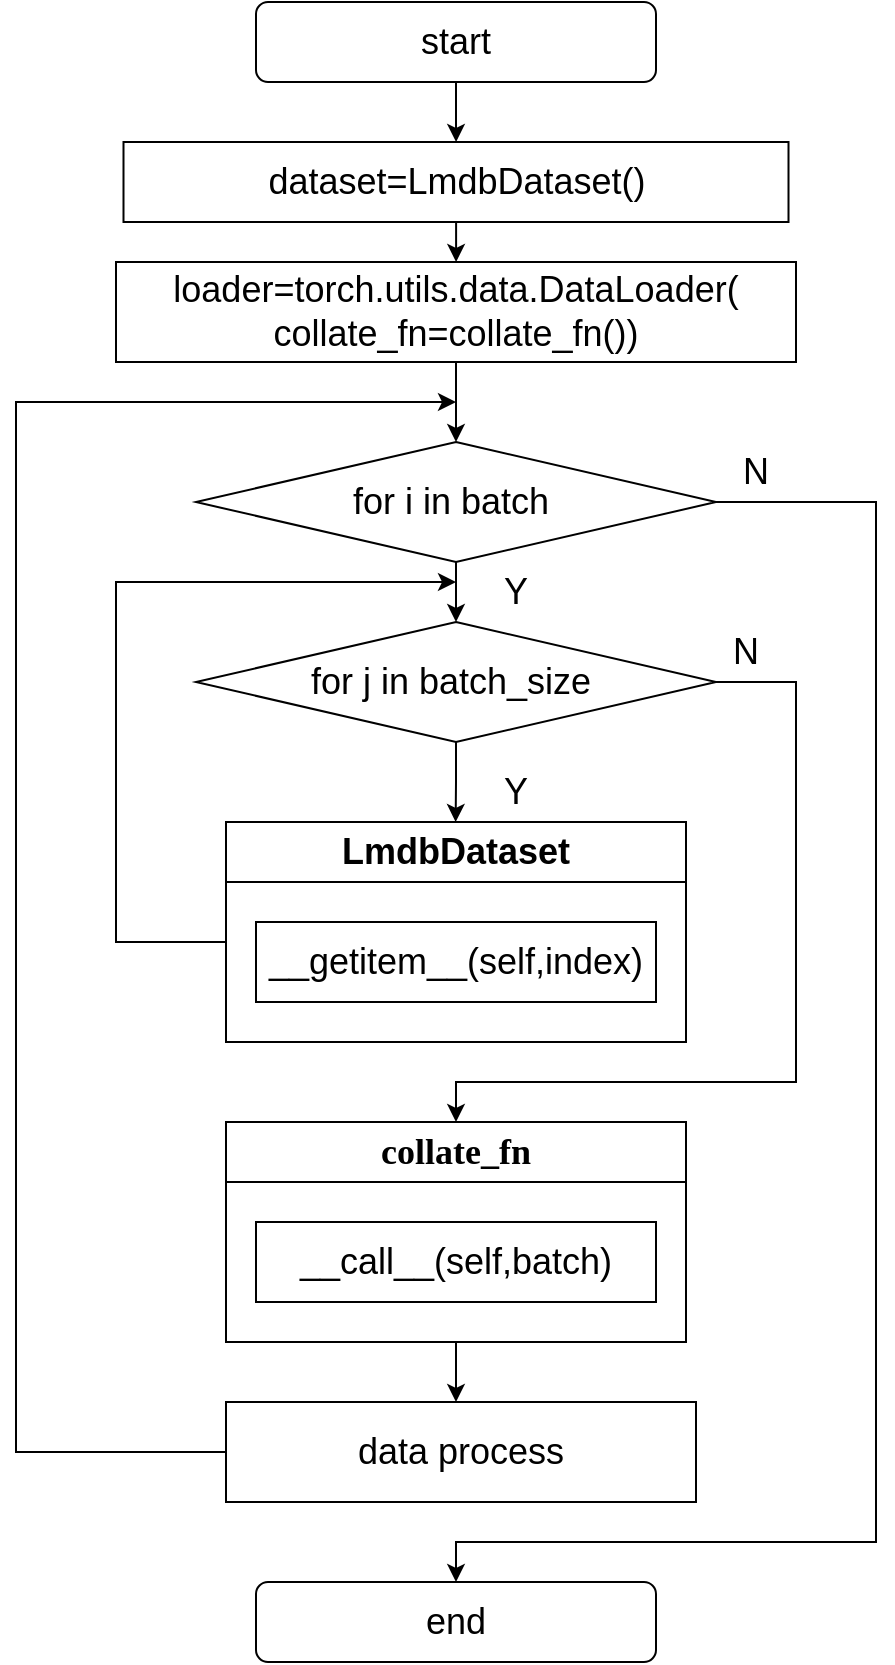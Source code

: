 <mxfile version="21.3.2" type="github">
  <diagram name="第 1 页" id="fa6UEyfTOUuK6uTc1UZw">
    <mxGraphModel dx="1050" dy="485" grid="1" gridSize="10" guides="1" tooltips="1" connect="1" arrows="1" fold="1" page="1" pageScale="1" pageWidth="827" pageHeight="1169" math="0" shadow="0">
      <root>
        <mxCell id="0" />
        <mxCell id="1" parent="0" />
        <mxCell id="Q1ceHzpypyp-L0ai0lnX-15" style="edgeStyle=orthogonalEdgeStyle;rounded=0;orthogonalLoop=1;jettySize=auto;html=1;exitX=0;exitY=0.5;exitDx=0;exitDy=0;" parent="1" source="Q1ceHzpypyp-L0ai0lnX-3" edge="1">
          <mxGeometry relative="1" as="geometry">
            <mxPoint x="350" y="380" as="targetPoint" />
            <Array as="points">
              <mxPoint x="180" y="560" />
              <mxPoint x="180" y="380" />
              <mxPoint x="350" y="380" />
            </Array>
          </mxGeometry>
        </mxCell>
        <mxCell id="Q1ceHzpypyp-L0ai0lnX-3" value="&lt;font style=&quot;font-size: 18px;&quot;&gt;LmdbDataset&lt;/font&gt;" style="swimlane;whiteSpace=wrap;html=1;startSize=30;" parent="1" vertex="1">
          <mxGeometry x="235" y="500" width="230" height="110" as="geometry" />
        </mxCell>
        <mxCell id="Q1ceHzpypyp-L0ai0lnX-1" value="&lt;p class=&quot;MsoNormal&quot;&gt;&lt;font style=&quot;font-size: 18px;&quot;&gt;__getitem__(self,index)&lt;/font&gt;&lt;/p&gt;" style="rounded=0;whiteSpace=wrap;html=1;" parent="Q1ceHzpypyp-L0ai0lnX-3" vertex="1">
          <mxGeometry x="15" y="50" width="200" height="40" as="geometry" />
        </mxCell>
        <mxCell id="Q1ceHzpypyp-L0ai0lnX-26" value="" style="edgeStyle=orthogonalEdgeStyle;rounded=0;orthogonalLoop=1;jettySize=auto;html=1;" parent="1" source="Q1ceHzpypyp-L0ai0lnX-4" target="Q1ceHzpypyp-L0ai0lnX-24" edge="1">
          <mxGeometry relative="1" as="geometry">
            <Array as="points">
              <mxPoint x="352" y="760" />
              <mxPoint x="352" y="760" />
            </Array>
          </mxGeometry>
        </mxCell>
        <mxCell id="Q1ceHzpypyp-L0ai0lnX-4" value="&lt;p class=&quot;MsoNormal&quot;&gt;&lt;font style=&quot;font-size: 18px;&quot; face=&quot;Times New Roman&quot;&gt;collate_fn&lt;/font&gt;&lt;/p&gt;" style="swimlane;whiteSpace=wrap;html=1;startSize=30;" parent="1" vertex="1">
          <mxGeometry x="235" y="650" width="230" height="110" as="geometry" />
        </mxCell>
        <mxCell id="Q1ceHzpypyp-L0ai0lnX-5" value="&lt;p class=&quot;MsoNormal&quot;&gt;&lt;font style=&quot;font-size: 18px;&quot;&gt;__call__(self,batch)&lt;/font&gt;&lt;/p&gt;" style="rounded=0;whiteSpace=wrap;html=1;" parent="Q1ceHzpypyp-L0ai0lnX-4" vertex="1">
          <mxGeometry x="15" y="50" width="200" height="40" as="geometry" />
        </mxCell>
        <mxCell id="Q1ceHzpypyp-L0ai0lnX-10" value="" style="edgeStyle=orthogonalEdgeStyle;rounded=0;orthogonalLoop=1;jettySize=auto;html=1;" parent="1" source="Q1ceHzpypyp-L0ai0lnX-7" target="Q1ceHzpypyp-L0ai0lnX-9" edge="1">
          <mxGeometry relative="1" as="geometry" />
        </mxCell>
        <mxCell id="Q1ceHzpypyp-L0ai0lnX-7" value="&lt;font style=&quot;font-size: 18px;&quot;&gt;loader=torch.utils.data.DataLoader(&lt;br&gt;collate_fn=collate_fn())&lt;/font&gt;" style="rounded=0;whiteSpace=wrap;html=1;" parent="1" vertex="1">
          <mxGeometry x="180" y="220" width="340" height="50" as="geometry" />
        </mxCell>
        <mxCell id="Q1ceHzpypyp-L0ai0lnX-13" value="" style="edgeStyle=orthogonalEdgeStyle;rounded=0;orthogonalLoop=1;jettySize=auto;html=1;" parent="1" source="Q1ceHzpypyp-L0ai0lnX-9" target="Q1ceHzpypyp-L0ai0lnX-12" edge="1">
          <mxGeometry relative="1" as="geometry" />
        </mxCell>
        <mxCell id="Q1ceHzpypyp-L0ai0lnX-25" style="edgeStyle=orthogonalEdgeStyle;rounded=0;orthogonalLoop=1;jettySize=auto;html=1;exitX=1;exitY=0.5;exitDx=0;exitDy=0;entryX=0.5;entryY=0;entryDx=0;entryDy=0;" parent="1" source="Q1ceHzpypyp-L0ai0lnX-9" target="Q1ceHzpypyp-L0ai0lnX-29" edge="1">
          <mxGeometry relative="1" as="geometry">
            <mxPoint x="580" y="870" as="targetPoint" />
            <Array as="points">
              <mxPoint x="560" y="340" />
              <mxPoint x="560" y="860" />
              <mxPoint x="350" y="860" />
            </Array>
          </mxGeometry>
        </mxCell>
        <mxCell id="Q1ceHzpypyp-L0ai0lnX-9" value="&lt;font style=&quot;font-size: 18px;&quot;&gt;for i in batch&amp;nbsp;&lt;/font&gt;" style="rhombus;whiteSpace=wrap;html=1;" parent="1" vertex="1">
          <mxGeometry x="220" y="310" width="260" height="60" as="geometry" />
        </mxCell>
        <mxCell id="Q1ceHzpypyp-L0ai0lnX-14" style="edgeStyle=orthogonalEdgeStyle;rounded=0;orthogonalLoop=1;jettySize=auto;html=1;exitX=0.5;exitY=1;exitDx=0;exitDy=0;" parent="1" source="Q1ceHzpypyp-L0ai0lnX-12" edge="1">
          <mxGeometry relative="1" as="geometry">
            <mxPoint x="349.824" y="500" as="targetPoint" />
          </mxGeometry>
        </mxCell>
        <mxCell id="Q1ceHzpypyp-L0ai0lnX-17" style="edgeStyle=orthogonalEdgeStyle;rounded=0;orthogonalLoop=1;jettySize=auto;html=1;exitX=1;exitY=0.5;exitDx=0;exitDy=0;entryX=0.5;entryY=0;entryDx=0;entryDy=0;" parent="1" source="Q1ceHzpypyp-L0ai0lnX-12" target="Q1ceHzpypyp-L0ai0lnX-4" edge="1">
          <mxGeometry relative="1" as="geometry">
            <mxPoint x="465" y="700" as="targetPoint" />
            <Array as="points">
              <mxPoint x="520" y="430" />
              <mxPoint x="520" y="630" />
              <mxPoint x="350" y="630" />
            </Array>
          </mxGeometry>
        </mxCell>
        <mxCell id="Q1ceHzpypyp-L0ai0lnX-12" value="&lt;font style=&quot;font-size: 18px;&quot;&gt;for j in batch_size&amp;nbsp;&lt;/font&gt;" style="rhombus;whiteSpace=wrap;html=1;" parent="1" vertex="1">
          <mxGeometry x="220" y="400" width="260" height="60" as="geometry" />
        </mxCell>
        <mxCell id="Q1ceHzpypyp-L0ai0lnX-16" value="&lt;font style=&quot;font-size: 18px;&quot;&gt;Y&lt;/font&gt;" style="text;html=1;strokeColor=none;fillColor=none;align=center;verticalAlign=middle;whiteSpace=wrap;rounded=0;" parent="1" vertex="1">
          <mxGeometry x="350" y="470" width="60" height="30" as="geometry" />
        </mxCell>
        <mxCell id="Q1ceHzpypyp-L0ai0lnX-18" value="&lt;font style=&quot;font-size: 18px;&quot;&gt;N&lt;/font&gt;" style="text;html=1;strokeColor=none;fillColor=none;align=center;verticalAlign=middle;whiteSpace=wrap;rounded=0;" parent="1" vertex="1">
          <mxGeometry x="465" y="400" width="60" height="30" as="geometry" />
        </mxCell>
        <mxCell id="Q1ceHzpypyp-L0ai0lnX-19" value="&lt;font style=&quot;font-size: 18px;&quot;&gt;Y&lt;/font&gt;" style="text;html=1;strokeColor=none;fillColor=none;align=center;verticalAlign=middle;whiteSpace=wrap;rounded=0;" parent="1" vertex="1">
          <mxGeometry x="350" y="370" width="60" height="30" as="geometry" />
        </mxCell>
        <mxCell id="Q1ceHzpypyp-L0ai0lnX-23" value="" style="edgeStyle=orthogonalEdgeStyle;rounded=0;orthogonalLoop=1;jettySize=auto;html=1;" parent="1" source="Q1ceHzpypyp-L0ai0lnX-20" edge="1">
          <mxGeometry relative="1" as="geometry">
            <mxPoint x="350" y="220" as="targetPoint" />
          </mxGeometry>
        </mxCell>
        <mxCell id="Q1ceHzpypyp-L0ai0lnX-20" value="&lt;font style=&quot;font-size: 18px;&quot;&gt;dataset=LmdbDataset()&lt;/font&gt;" style="rounded=0;whiteSpace=wrap;html=1;" parent="1" vertex="1">
          <mxGeometry x="183.75" y="160" width="332.5" height="40" as="geometry" />
        </mxCell>
        <mxCell id="Q1ceHzpypyp-L0ai0lnX-27" style="edgeStyle=orthogonalEdgeStyle;rounded=0;orthogonalLoop=1;jettySize=auto;html=1;" parent="1" source="Q1ceHzpypyp-L0ai0lnX-24" edge="1">
          <mxGeometry relative="1" as="geometry">
            <mxPoint x="350" y="290" as="targetPoint" />
            <Array as="points">
              <mxPoint x="130" y="815" />
              <mxPoint x="130" y="290" />
            </Array>
          </mxGeometry>
        </mxCell>
        <mxCell id="Q1ceHzpypyp-L0ai0lnX-24" value="&lt;font style=&quot;font-size: 18px;&quot;&gt;data process&lt;/font&gt;" style="rounded=0;whiteSpace=wrap;html=1;" parent="1" vertex="1">
          <mxGeometry x="235" y="790" width="235" height="50" as="geometry" />
        </mxCell>
        <mxCell id="Q1ceHzpypyp-L0ai0lnX-28" value="&lt;font style=&quot;font-size: 18px;&quot;&gt;N&lt;/font&gt;" style="text;html=1;strokeColor=none;fillColor=none;align=center;verticalAlign=middle;whiteSpace=wrap;rounded=0;" parent="1" vertex="1">
          <mxGeometry x="470" y="310" width="60" height="30" as="geometry" />
        </mxCell>
        <mxCell id="Q1ceHzpypyp-L0ai0lnX-29" value="&lt;font style=&quot;font-size: 18px;&quot;&gt;end&lt;/font&gt;" style="rounded=1;whiteSpace=wrap;html=1;" parent="1" vertex="1">
          <mxGeometry x="250" y="880" width="200" height="40" as="geometry" />
        </mxCell>
        <mxCell id="vk0Q3pXjJS2YYfnhGzcO-2" value="" style="edgeStyle=orthogonalEdgeStyle;rounded=0;orthogonalLoop=1;jettySize=auto;html=1;" edge="1" parent="1" source="vk0Q3pXjJS2YYfnhGzcO-1" target="Q1ceHzpypyp-L0ai0lnX-20">
          <mxGeometry relative="1" as="geometry" />
        </mxCell>
        <mxCell id="vk0Q3pXjJS2YYfnhGzcO-1" value="&lt;font style=&quot;font-size: 18px;&quot;&gt;start&lt;/font&gt;" style="rounded=1;whiteSpace=wrap;html=1;" vertex="1" parent="1">
          <mxGeometry x="250" y="90" width="200" height="40" as="geometry" />
        </mxCell>
      </root>
    </mxGraphModel>
  </diagram>
</mxfile>
